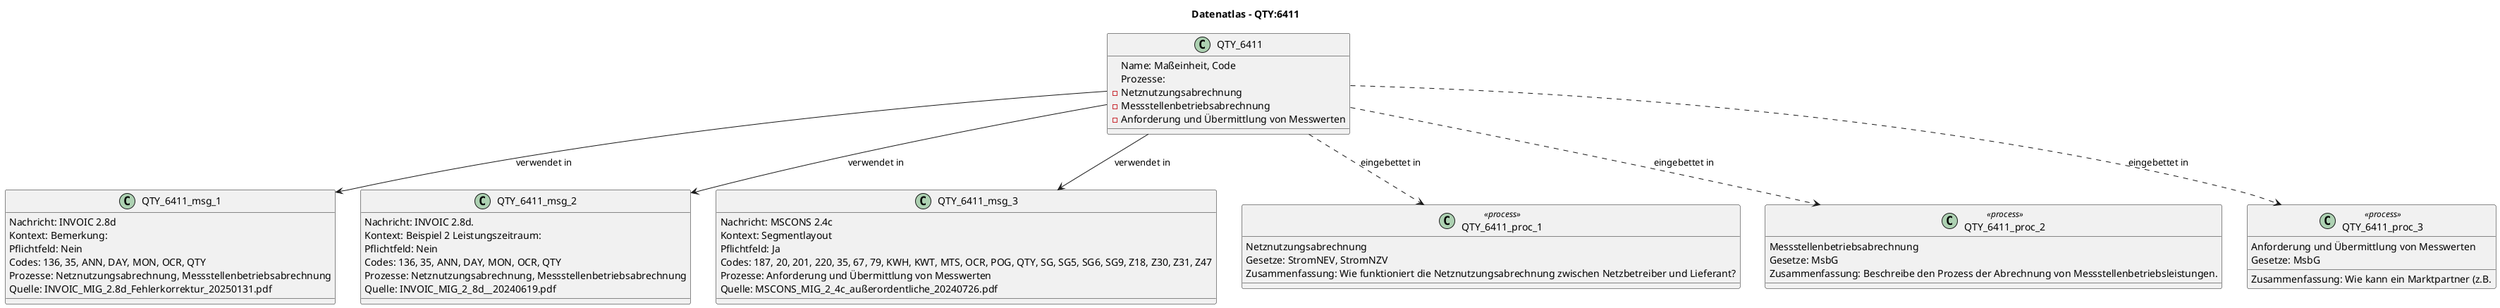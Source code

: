 @startuml
title Datenatlas – QTY:6411
class QTY_6411 {
  Name: Maßeinheit, Code
  Prozesse:
    - Netznutzungsabrechnung
    - Messstellenbetriebsabrechnung
    - Anforderung und Übermittlung von Messwerten
}
class QTY_6411_msg_1 {
  Nachricht: INVOIC 2.8d
  Kontext: Bemerkung:
  Pflichtfeld: Nein
  Codes: 136, 35, ANN, DAY, MON, OCR, QTY
  Prozesse: Netznutzungsabrechnung, Messstellenbetriebsabrechnung
  Quelle: INVOIC_MIG_2.8d_Fehlerkorrektur_20250131.pdf
}
QTY_6411 --> QTY_6411_msg_1 : verwendet in
class QTY_6411_msg_2 {
  Nachricht: INVOIC 2.8d.
  Kontext: Beispiel 2 Leistungszeitraum:
  Pflichtfeld: Nein
  Codes: 136, 35, ANN, DAY, MON, OCR, QTY
  Prozesse: Netznutzungsabrechnung, Messstellenbetriebsabrechnung
  Quelle: INVOIC_MIG_2_8d__20240619.pdf
}
QTY_6411 --> QTY_6411_msg_2 : verwendet in
class QTY_6411_msg_3 {
  Nachricht: MSCONS 2.4c
  Kontext: Segmentlayout
  Pflichtfeld: Ja
  Codes: 187, 20, 201, 220, 35, 67, 79, KWH, KWT, MTS, OCR, POG, QTY, SG, SG5, SG6, SG9, Z18, Z30, Z31, Z47
  Prozesse: Anforderung und Übermittlung von Messwerten
  Quelle: MSCONS_MIG_2_4c_außerordentliche_20240726.pdf
}
QTY_6411 --> QTY_6411_msg_3 : verwendet in
class QTY_6411_proc_1 <<process>> {
  Netznutzungsabrechnung
  Gesetze: StromNEV, StromNZV
  Zusammenfassung: Wie funktioniert die Netznutzungsabrechnung zwischen Netzbetreiber und Lieferant?
}
QTY_6411 ..> QTY_6411_proc_1 : eingebettet in
class QTY_6411_proc_2 <<process>> {
  Messstellenbetriebsabrechnung
  Gesetze: MsbG
  Zusammenfassung: Beschreibe den Prozess der Abrechnung von Messstellenbetriebsleistungen.
}
QTY_6411 ..> QTY_6411_proc_2 : eingebettet in
class QTY_6411_proc_3 <<process>> {
  Anforderung und Übermittlung von Messwerten
  Gesetze: MsbG
  Zusammenfassung: Wie kann ein Marktpartner (z.B.
}
QTY_6411 ..> QTY_6411_proc_3 : eingebettet in
@enduml